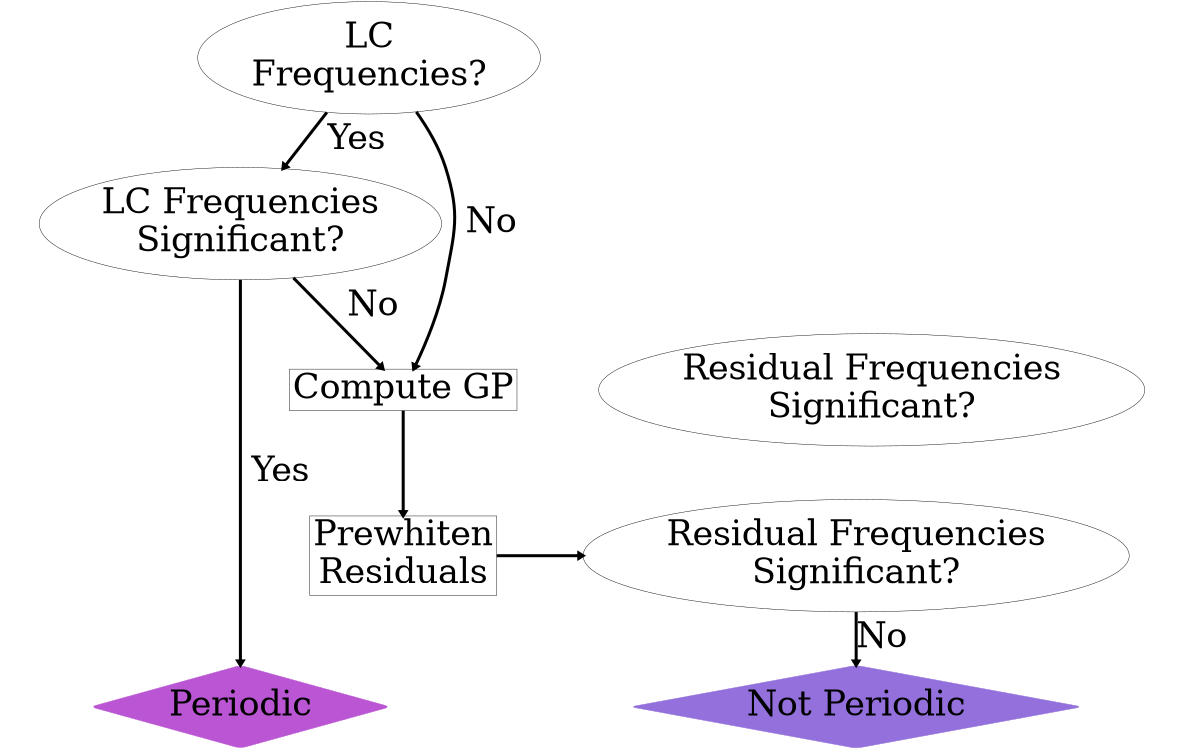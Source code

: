 ##Command to produce the output: "neato -Teps Find_FYPS_GP_flow.gv > ../plots/Find_FYPS_GP_flow.eps"

digraph Find {
ratio="fill";
 size="8,5!";
 margin=0;
graph [ resolution=150, fontsize=80 ];
#node [shape=triangle label="Sample", color=cornflowerblue fontsize=80 style="filled"];  Sample; 
node [shape=diamond label="Periodic" color=mediumorchid, fontsize=80, style="rounded,filled"];  Periodic; 
node [shape=diamond label="Not Periodic" color=mediumpurple, fontsize=80, style="rounded,filled"];  NP; 
node [shape=ellipse,label="LC\nFrequencies?" color=black, fontcolor="black", fontsize=80, style=""]; LCFreq ;
node [shape=ellipse,label="LC Frequencies\nSignificant?" color=black, fontsize=80]; LCSig ;
node [shape=rectangle,label="Compute GP" color=black, fontsize=80]; GP1 ;
node [shape=rectangle,label="Prewhiten\nResiduals" color=black, fontsize=80]; PWR1 ;
node [shape=ellipse,label="Residual Frequencies\nSignificant?" color=black, fontsize=80]; RSig1 ;



LCFreq->LCSig [ label = " Yes" , fontsize=80, penwidth=7]
LCFreq->GP1 [ label = " No" , fontsize=80, penwidth=7];
GP1->PWR1 [fontsize=80, penwidth=7];




LCSig->Periodic [ label = " Yes" , fontsize=80, penwidth=7];
LCSig->GP1[ label = " No" , fontsize=80, penwidth=7];
PWR1->RSig1 [fontsize=80, penwidth=7];

#RSig1->Periodic [ label = " Yes" , fontsize=80, penwidth=7];
RSig1->NP [ label = "No" , fontsize=80, penwidth=7];



overlap=false
label=""
fontsize=12;
{ rank=same; LCFreq}
{ rank=same; LCSig1, GP1}
{ rank=same; PWR1, RSig1}
{ rank=same; NP, Periodic}
}